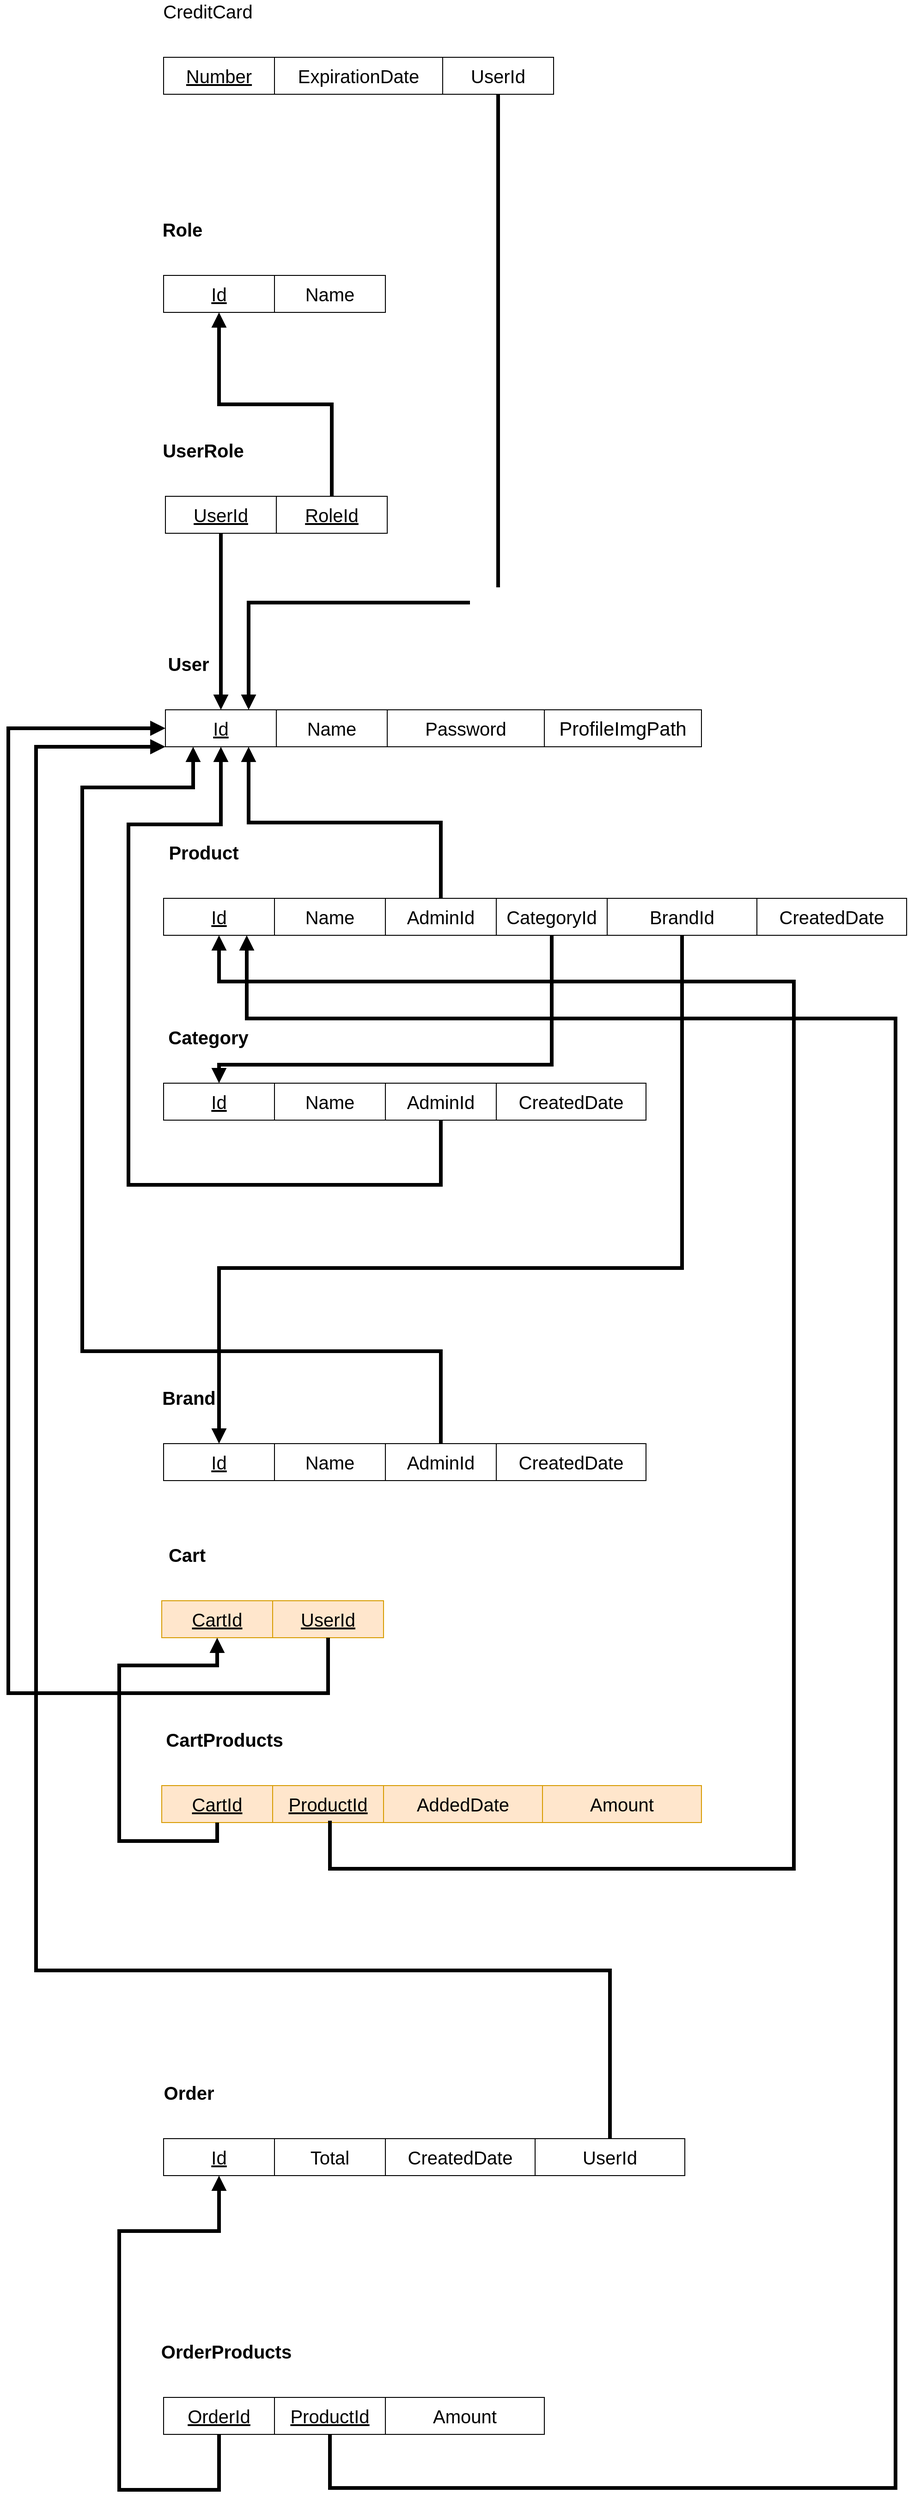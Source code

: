 <mxfile version="13.9.9" type="device"><diagram id="03dzAgiR97wLH0Nc9LHa" name="Page-1"><mxGraphModel dx="2055" dy="1787" grid="1" gridSize="10" guides="1" tooltips="1" connect="1" arrows="1" fold="1" page="1" pageScale="1" pageWidth="850" pageHeight="1100" math="0" shadow="0"><root><mxCell id="0"/><mxCell id="1" parent="0"/><mxCell id="ZmIQtmCdao5oGpNvmbnW-43" value="&lt;span style=&quot;font-size: 20px&quot;&gt;&lt;b&gt;Role&lt;/b&gt;&lt;/span&gt;" style="text;html=1;strokeColor=none;fillColor=none;align=center;verticalAlign=middle;whiteSpace=wrap;rounded=0;" parent="1" vertex="1"><mxGeometry x="22" y="-574" width="73" height="20" as="geometry"/></mxCell><mxCell id="ZmIQtmCdao5oGpNvmbnW-44" value="&lt;font style=&quot;font-size: 20px&quot;&gt;&lt;u&gt;Id&lt;/u&gt;&lt;/font&gt;" style="rounded=0;whiteSpace=wrap;html=1;" parent="1" vertex="1"><mxGeometry x="38" y="-514" width="120" height="40" as="geometry"/></mxCell><mxCell id="ZmIQtmCdao5oGpNvmbnW-45" value="&lt;span style=&quot;font-size: 20px&quot;&gt;Name&lt;/span&gt;" style="rounded=0;whiteSpace=wrap;html=1;" parent="1" vertex="1"><mxGeometry x="158" y="-514" width="120" height="40" as="geometry"/></mxCell><mxCell id="ZmIQtmCdao5oGpNvmbnW-46" value="&lt;font style=&quot;font-size: 20px&quot;&gt;&lt;u&gt;Id&lt;/u&gt;&lt;/font&gt;" style="rounded=0;whiteSpace=wrap;html=1;" parent="1" vertex="1"><mxGeometry x="40" y="-44" width="120" height="40" as="geometry"/></mxCell><mxCell id="ZmIQtmCdao5oGpNvmbnW-47" value="&lt;span style=&quot;font-size: 20px&quot;&gt;&lt;b&gt;User&lt;/b&gt;&lt;/span&gt;" style="text;html=1;strokeColor=none;fillColor=none;align=center;verticalAlign=middle;whiteSpace=wrap;rounded=0;" parent="1" vertex="1"><mxGeometry x="45" y="-104" width="40" height="20" as="geometry"/></mxCell><mxCell id="ZmIQtmCdao5oGpNvmbnW-49" value="&lt;span style=&quot;font-size: 20px&quot;&gt;Name&lt;/span&gt;" style="rounded=0;whiteSpace=wrap;html=1;" parent="1" vertex="1"><mxGeometry x="160" y="-44" width="120" height="40" as="geometry"/></mxCell><mxCell id="ZmIQtmCdao5oGpNvmbnW-50" value="&lt;span style=&quot;font-size: 20px&quot;&gt;Password&lt;/span&gt;" style="rounded=0;whiteSpace=wrap;html=1;" parent="1" vertex="1"><mxGeometry x="280" y="-44" width="170" height="40" as="geometry"/></mxCell><mxCell id="ZmIQtmCdao5oGpNvmbnW-87" value="&lt;b style=&quot;font-size: 20px&quot;&gt;User&lt;/b&gt;&lt;span style=&quot;font-size: 20px&quot;&gt;&lt;b&gt;Role&lt;/b&gt;&lt;/span&gt;" style="text;html=1;strokeColor=none;fillColor=none;align=center;verticalAlign=middle;whiteSpace=wrap;rounded=0;" parent="1" vertex="1"><mxGeometry x="22" y="-335" width="118" height="20" as="geometry"/></mxCell><mxCell id="ZmIQtmCdao5oGpNvmbnW-90" style="edgeStyle=orthogonalEdgeStyle;rounded=0;orthogonalLoop=1;jettySize=auto;html=1;exitX=0.5;exitY=1;exitDx=0;exitDy=0;entryX=0.5;entryY=0;entryDx=0;entryDy=0;endArrow=block;endFill=1;strokeWidth=4;fontSize=13;" parent="1" source="ZmIQtmCdao5oGpNvmbnW-88" target="ZmIQtmCdao5oGpNvmbnW-46" edge="1"><mxGeometry relative="1" as="geometry"/></mxCell><mxCell id="ZmIQtmCdao5oGpNvmbnW-88" value="&lt;font style=&quot;font-size: 20px&quot;&gt;&lt;u&gt;UserId&lt;/u&gt;&lt;/font&gt;" style="rounded=0;whiteSpace=wrap;html=1;" parent="1" vertex="1"><mxGeometry x="40" y="-275" width="120" height="40" as="geometry"/></mxCell><mxCell id="ZmIQtmCdao5oGpNvmbnW-91" style="edgeStyle=orthogonalEdgeStyle;rounded=0;orthogonalLoop=1;jettySize=auto;html=1;exitX=0.5;exitY=0;exitDx=0;exitDy=0;entryX=0.5;entryY=1;entryDx=0;entryDy=0;endArrow=block;endFill=1;strokeWidth=4;fontSize=13;" parent="1" source="ZmIQtmCdao5oGpNvmbnW-89" target="ZmIQtmCdao5oGpNvmbnW-44" edge="1"><mxGeometry relative="1" as="geometry"/></mxCell><mxCell id="ZmIQtmCdao5oGpNvmbnW-89" value="&lt;span style=&quot;font-size: 20px&quot;&gt;&lt;u&gt;RoleId&lt;/u&gt;&lt;/span&gt;" style="rounded=0;whiteSpace=wrap;html=1;" parent="1" vertex="1"><mxGeometry x="160" y="-275" width="120" height="40" as="geometry"/></mxCell><mxCell id="-3JIII8QCxQ7hyX3V4aV-1" value="&lt;span style=&quot;font-size: 21px ; text-align: left&quot;&gt;ProfileImgPath&lt;/span&gt;" style="rounded=0;whiteSpace=wrap;html=1;" parent="1" vertex="1"><mxGeometry x="450" y="-44" width="170" height="40" as="geometry"/></mxCell><mxCell id="-3JIII8QCxQ7hyX3V4aV-2" value="&lt;span style=&quot;font-size: 20px&quot;&gt;CreditCard&lt;/span&gt;" style="text;html=1;strokeColor=none;fillColor=none;align=center;verticalAlign=middle;whiteSpace=wrap;rounded=0;" parent="1" vertex="1"><mxGeometry x="22" y="-810" width="128" height="20" as="geometry"/></mxCell><mxCell id="-3JIII8QCxQ7hyX3V4aV-3" value="&lt;u style=&quot;font-size: 20px&quot;&gt;Number&lt;/u&gt;" style="rounded=0;whiteSpace=wrap;html=1;" parent="1" vertex="1"><mxGeometry x="38" y="-750" width="120" height="40" as="geometry"/></mxCell><mxCell id="-3JIII8QCxQ7hyX3V4aV-4" value="&lt;span style=&quot;font-size: 20px&quot;&gt;ExpirationDate&lt;/span&gt;" style="rounded=0;whiteSpace=wrap;html=1;" parent="1" vertex="1"><mxGeometry x="158" y="-750" width="182" height="40" as="geometry"/></mxCell><mxCell id="-3JIII8QCxQ7hyX3V4aV-5" value="&lt;font style=&quot;font-size: 20px&quot;&gt;UserId&lt;/font&gt;" style="rounded=0;whiteSpace=wrap;html=1;" parent="1" vertex="1"><mxGeometry x="340" y="-750" width="120" height="40" as="geometry"/></mxCell><mxCell id="-3JIII8QCxQ7hyX3V4aV-6" style="edgeStyle=orthogonalEdgeStyle;rounded=0;orthogonalLoop=1;jettySize=auto;html=1;endArrow=block;endFill=1;strokeWidth=4;fontSize=13;exitX=0.5;exitY=1;exitDx=0;exitDy=0;" parent="1" source="-3JIII8QCxQ7hyX3V4aV-5" edge="1"><mxGeometry relative="1" as="geometry"><mxPoint x="360" y="-440" as="sourcePoint"/><mxPoint x="130" y="-44" as="targetPoint"/><Array as="points"><mxPoint x="400" y="-160"/><mxPoint x="130" y="-160"/></Array></mxGeometry></mxCell><mxCell id="D-BfS_A_wDfEKVTLhYxi-1" value="&lt;span style=&quot;font-size: 20px&quot;&gt;&lt;b&gt;Product&lt;/b&gt;&lt;/span&gt;" style="text;html=1;strokeColor=none;fillColor=none;align=center;verticalAlign=middle;whiteSpace=wrap;rounded=0;" parent="1" vertex="1"><mxGeometry x="43" y="100" width="77" height="20" as="geometry"/></mxCell><mxCell id="D-BfS_A_wDfEKVTLhYxi-2" value="&lt;font style=&quot;font-size: 20px&quot;&gt;&lt;u&gt;Id&lt;/u&gt;&lt;/font&gt;" style="rounded=0;whiteSpace=wrap;html=1;" parent="1" vertex="1"><mxGeometry x="38" y="160" width="120" height="40" as="geometry"/></mxCell><mxCell id="D-BfS_A_wDfEKVTLhYxi-3" value="&lt;span style=&quot;font-size: 20px&quot;&gt;Name&lt;/span&gt;" style="rounded=0;whiteSpace=wrap;html=1;" parent="1" vertex="1"><mxGeometry x="158" y="160" width="120" height="40" as="geometry"/></mxCell><mxCell id="D-BfS_A_wDfEKVTLhYxi-4" value="&lt;span style=&quot;font-size: 20px&quot;&gt;&lt;b&gt;Category&lt;/b&gt;&lt;/span&gt;" style="text;html=1;strokeColor=none;fillColor=none;align=center;verticalAlign=middle;whiteSpace=wrap;rounded=0;" parent="1" vertex="1"><mxGeometry x="43" y="300" width="87" height="20" as="geometry"/></mxCell><mxCell id="D-BfS_A_wDfEKVTLhYxi-5" value="&lt;font style=&quot;font-size: 20px&quot;&gt;&lt;u&gt;Id&lt;/u&gt;&lt;/font&gt;" style="rounded=0;whiteSpace=wrap;html=1;" parent="1" vertex="1"><mxGeometry x="38" y="360" width="120" height="40" as="geometry"/></mxCell><mxCell id="D-BfS_A_wDfEKVTLhYxi-6" value="&lt;span style=&quot;font-size: 20px&quot;&gt;Name&lt;/span&gt;" style="rounded=0;whiteSpace=wrap;html=1;" parent="1" vertex="1"><mxGeometry x="158" y="360" width="120" height="40" as="geometry"/></mxCell><mxCell id="D-BfS_A_wDfEKVTLhYxi-7" value="&lt;span style=&quot;font-size: 20px&quot;&gt;AdminId&lt;/span&gt;" style="rounded=0;whiteSpace=wrap;html=1;" parent="1" vertex="1"><mxGeometry x="278" y="160" width="120" height="40" as="geometry"/></mxCell><mxCell id="D-BfS_A_wDfEKVTLhYxi-9" style="edgeStyle=orthogonalEdgeStyle;rounded=0;orthogonalLoop=1;jettySize=auto;html=1;exitX=0.5;exitY=0;exitDx=0;exitDy=0;entryX=0.75;entryY=1;entryDx=0;entryDy=0;endArrow=block;endFill=1;strokeWidth=4;fontSize=13;" parent="1" source="D-BfS_A_wDfEKVTLhYxi-7" target="ZmIQtmCdao5oGpNvmbnW-46" edge="1"><mxGeometry relative="1" as="geometry"><mxPoint x="420.0" y="-10" as="sourcePoint"/><mxPoint x="420.0" y="181.0" as="targetPoint"/></mxGeometry></mxCell><mxCell id="D-BfS_A_wDfEKVTLhYxi-10" value="&lt;span style=&quot;font-size: 20px&quot;&gt;Category&lt;/span&gt;&lt;span style=&quot;font-size: 20px&quot;&gt;Id&lt;/span&gt;" style="rounded=0;whiteSpace=wrap;html=1;" parent="1" vertex="1"><mxGeometry x="398" y="160" width="120" height="40" as="geometry"/></mxCell><mxCell id="D-BfS_A_wDfEKVTLhYxi-11" style="edgeStyle=orthogonalEdgeStyle;rounded=0;orthogonalLoop=1;jettySize=auto;html=1;exitX=0.5;exitY=1;exitDx=0;exitDy=0;entryX=0.5;entryY=0;entryDx=0;entryDy=0;endArrow=block;endFill=1;strokeWidth=4;fontSize=13;" parent="1" source="D-BfS_A_wDfEKVTLhYxi-10" target="D-BfS_A_wDfEKVTLhYxi-5" edge="1"><mxGeometry relative="1" as="geometry"><mxPoint x="440" y="270" as="sourcePoint"/><mxPoint x="440" y="461" as="targetPoint"/><Array as="points"><mxPoint x="458" y="340"/><mxPoint x="98" y="340"/></Array></mxGeometry></mxCell><mxCell id="D-BfS_A_wDfEKVTLhYxi-12" value="&lt;span style=&quot;font-size: 20px&quot;&gt;Brand&lt;/span&gt;&lt;span style=&quot;font-size: 20px&quot;&gt;Id&lt;/span&gt;" style="rounded=0;whiteSpace=wrap;html=1;" parent="1" vertex="1"><mxGeometry x="518" y="160" width="162" height="40" as="geometry"/></mxCell><mxCell id="D-BfS_A_wDfEKVTLhYxi-13" value="&lt;span style=&quot;font-size: 20px&quot;&gt;AdminId&lt;/span&gt;" style="rounded=0;whiteSpace=wrap;html=1;" parent="1" vertex="1"><mxGeometry x="278" y="360" width="120" height="40" as="geometry"/></mxCell><mxCell id="D-BfS_A_wDfEKVTLhYxi-15" value="&lt;span style=&quot;font-size: 20px&quot;&gt;CreatedDate&lt;/span&gt;" style="rounded=0;whiteSpace=wrap;html=1;" parent="1" vertex="1"><mxGeometry x="398" y="360" width="162" height="40" as="geometry"/></mxCell><mxCell id="D-BfS_A_wDfEKVTLhYxi-16" style="edgeStyle=orthogonalEdgeStyle;rounded=0;orthogonalLoop=1;jettySize=auto;html=1;exitX=0.5;exitY=1;exitDx=0;exitDy=0;entryX=0.5;entryY=1;entryDx=0;entryDy=0;endArrow=block;endFill=1;strokeWidth=4;fontSize=13;" parent="1" source="D-BfS_A_wDfEKVTLhYxi-13" target="ZmIQtmCdao5oGpNvmbnW-46" edge="1"><mxGeometry relative="1" as="geometry"><mxPoint x="303" y="550" as="sourcePoint"/><mxPoint x="95" y="386" as="targetPoint"/><Array as="points"><mxPoint x="338" y="470"/><mxPoint y="470"/><mxPoint y="80"/><mxPoint x="100" y="80"/></Array></mxGeometry></mxCell><mxCell id="6XAJl_Rc3lOefKc-RbD_-1" value="&lt;span style=&quot;font-size: 20px&quot;&gt;&lt;b&gt;Brand&lt;/b&gt;&lt;/span&gt;" style="text;html=1;strokeColor=none;fillColor=none;align=center;verticalAlign=middle;whiteSpace=wrap;rounded=0;" parent="1" vertex="1"><mxGeometry x="22" y="690" width="87" height="20" as="geometry"/></mxCell><mxCell id="6XAJl_Rc3lOefKc-RbD_-2" value="&lt;font style=&quot;font-size: 20px&quot;&gt;&lt;u&gt;Id&lt;/u&gt;&lt;/font&gt;" style="rounded=0;whiteSpace=wrap;html=1;" parent="1" vertex="1"><mxGeometry x="38" y="750" width="120" height="40" as="geometry"/></mxCell><mxCell id="6XAJl_Rc3lOefKc-RbD_-3" value="&lt;span style=&quot;font-size: 20px&quot;&gt;Name&lt;/span&gt;" style="rounded=0;whiteSpace=wrap;html=1;" parent="1" vertex="1"><mxGeometry x="158" y="750" width="120" height="40" as="geometry"/></mxCell><mxCell id="6XAJl_Rc3lOefKc-RbD_-4" value="&lt;span style=&quot;font-size: 20px&quot;&gt;AdminId&lt;/span&gt;" style="rounded=0;whiteSpace=wrap;html=1;" parent="1" vertex="1"><mxGeometry x="278" y="750" width="120" height="40" as="geometry"/></mxCell><mxCell id="6XAJl_Rc3lOefKc-RbD_-5" value="&lt;span style=&quot;font-size: 20px&quot;&gt;CreatedDate&lt;/span&gt;" style="rounded=0;whiteSpace=wrap;html=1;" parent="1" vertex="1"><mxGeometry x="398" y="750" width="162" height="40" as="geometry"/></mxCell><mxCell id="6XAJl_Rc3lOefKc-RbD_-6" value="&lt;span style=&quot;font-size: 20px&quot;&gt;CreatedDate&lt;/span&gt;" style="rounded=0;whiteSpace=wrap;html=1;" parent="1" vertex="1"><mxGeometry x="680" y="160" width="162" height="40" as="geometry"/></mxCell><mxCell id="6XAJl_Rc3lOefKc-RbD_-8" style="edgeStyle=orthogonalEdgeStyle;rounded=0;orthogonalLoop=1;jettySize=auto;html=1;exitX=0.5;exitY=1;exitDx=0;exitDy=0;entryX=0.5;entryY=0;entryDx=0;entryDy=0;endArrow=block;endFill=1;strokeWidth=4;fontSize=13;" parent="1" source="D-BfS_A_wDfEKVTLhYxi-12" target="6XAJl_Rc3lOefKc-RbD_-2" edge="1"><mxGeometry relative="1" as="geometry"><mxPoint x="618.57" y="300" as="sourcePoint"/><mxPoint x="618.57" y="491.0" as="targetPoint"/><Array as="points"><mxPoint x="599" y="560"/><mxPoint x="98" y="560"/></Array></mxGeometry></mxCell><mxCell id="6XAJl_Rc3lOefKc-RbD_-9" style="edgeStyle=orthogonalEdgeStyle;rounded=0;orthogonalLoop=1;jettySize=auto;html=1;exitX=0.5;exitY=0;exitDx=0;exitDy=0;entryX=0.25;entryY=1;entryDx=0;entryDy=0;endArrow=block;endFill=1;strokeWidth=4;fontSize=13;" parent="1" source="6XAJl_Rc3lOefKc-RbD_-4" target="ZmIQtmCdao5oGpNvmbnW-46" edge="1"><mxGeometry relative="1" as="geometry"><mxPoint x="388" y="674" as="sourcePoint"/><mxPoint x="180" y="510.0" as="targetPoint"/><Array as="points"><mxPoint x="338" y="650"/><mxPoint x="-50" y="650"/><mxPoint x="-50" y="40"/><mxPoint x="70" y="40"/></Array></mxGeometry></mxCell><mxCell id="qooO6V803Gi7s2Envj4P-2" value="&lt;span style=&quot;font-size: 20px&quot;&gt;&lt;b&gt;CartProducts&lt;/b&gt;&lt;/span&gt;" style="text;html=1;strokeColor=none;fillColor=none;align=center;verticalAlign=middle;whiteSpace=wrap;rounded=0;" parent="1" vertex="1"><mxGeometry x="20" y="1060" width="168" height="20" as="geometry"/></mxCell><mxCell id="qooO6V803Gi7s2Envj4P-3" value="&lt;font style=&quot;font-size: 20px&quot;&gt;&lt;u&gt;CartId&lt;/u&gt;&lt;/font&gt;" style="rounded=0;whiteSpace=wrap;html=1;fillColor=#ffe6cc;strokeColor=#d79b00;" parent="1" vertex="1"><mxGeometry x="36" y="1120" width="120" height="40" as="geometry"/></mxCell><mxCell id="qooO6V803Gi7s2Envj4P-4" value="&lt;u style=&quot;font-size: 20px&quot;&gt;ProductId&lt;/u&gt;" style="rounded=0;whiteSpace=wrap;html=1;fillColor=#ffe6cc;strokeColor=#d79b00;" parent="1" vertex="1"><mxGeometry x="156" y="1120" width="120" height="40" as="geometry"/></mxCell><mxCell id="qooO6V803Gi7s2Envj4P-5" value="&lt;span style=&quot;font-size: 20px&quot;&gt;AddedDate&lt;/span&gt;" style="rounded=0;whiteSpace=wrap;html=1;fillColor=#ffe6cc;strokeColor=#d79b00;" parent="1" vertex="1"><mxGeometry x="276" y="1120" width="172" height="40" as="geometry"/></mxCell><mxCell id="qooO6V803Gi7s2Envj4P-8" style="edgeStyle=orthogonalEdgeStyle;rounded=0;orthogonalLoop=1;jettySize=auto;html=1;exitX=0.5;exitY=1;exitDx=0;exitDy=0;entryX=0.5;entryY=1;entryDx=0;entryDy=0;endArrow=block;endFill=1;strokeWidth=4;fontSize=13;" parent="1" source="qooO6V803Gi7s2Envj4P-4" target="D-BfS_A_wDfEKVTLhYxi-2" edge="1"><mxGeometry relative="1" as="geometry"><mxPoint x="230.0" y="1050" as="sourcePoint"/><mxPoint x="230.0" y="1241" as="targetPoint"/><Array as="points"><mxPoint x="218" y="1210"/><mxPoint x="720" y="1210"/><mxPoint x="720" y="250"/><mxPoint x="98" y="250"/></Array></mxGeometry></mxCell><mxCell id="qooO6V803Gi7s2Envj4P-9" value="&lt;span style=&quot;font-size: 20px&quot;&gt;&lt;b&gt;Order&lt;/b&gt;&lt;/span&gt;" style="text;html=1;strokeColor=none;fillColor=none;align=center;verticalAlign=middle;whiteSpace=wrap;rounded=0;" parent="1" vertex="1"><mxGeometry x="22" y="1442" width="87" height="20" as="geometry"/></mxCell><mxCell id="qooO6V803Gi7s2Envj4P-10" value="&lt;font style=&quot;font-size: 20px&quot;&gt;&lt;u&gt;Id&lt;/u&gt;&lt;/font&gt;" style="rounded=0;whiteSpace=wrap;html=1;" parent="1" vertex="1"><mxGeometry x="38" y="1502" width="120" height="40" as="geometry"/></mxCell><mxCell id="qooO6V803Gi7s2Envj4P-11" value="&lt;span style=&quot;font-size: 20px&quot;&gt;Total&lt;/span&gt;" style="rounded=0;whiteSpace=wrap;html=1;" parent="1" vertex="1"><mxGeometry x="158" y="1502" width="120" height="40" as="geometry"/></mxCell><mxCell id="qooO6V803Gi7s2Envj4P-13" value="&lt;span style=&quot;font-size: 20px&quot;&gt;CreatedDate&lt;/span&gt;" style="rounded=0;whiteSpace=wrap;html=1;" parent="1" vertex="1"><mxGeometry x="278" y="1502" width="162" height="40" as="geometry"/></mxCell><mxCell id="qooO6V803Gi7s2Envj4P-14" value="&lt;span style=&quot;font-size: 20px&quot;&gt;UserId&lt;/span&gt;" style="rounded=0;whiteSpace=wrap;html=1;" parent="1" vertex="1"><mxGeometry x="440" y="1502" width="162" height="40" as="geometry"/></mxCell><mxCell id="qooO6V803Gi7s2Envj4P-15" style="edgeStyle=orthogonalEdgeStyle;rounded=0;orthogonalLoop=1;jettySize=auto;html=1;exitX=0.5;exitY=0;exitDx=0;exitDy=0;endArrow=block;endFill=1;strokeWidth=4;fontSize=13;entryX=0;entryY=1;entryDx=0;entryDy=0;" parent="1" source="qooO6V803Gi7s2Envj4P-14" target="ZmIQtmCdao5oGpNvmbnW-46" edge="1"><mxGeometry relative="1" as="geometry"><mxPoint x="650" y="1220" as="sourcePoint"/><mxPoint x="180" y="1240" as="targetPoint"/><Array as="points"><mxPoint x="521" y="1320"/><mxPoint x="-100" y="1320"/><mxPoint x="-100" y="-4"/></Array></mxGeometry></mxCell><mxCell id="qooO6V803Gi7s2Envj4P-16" value="&lt;span style=&quot;font-size: 20px&quot;&gt;&lt;b&gt;OrderProducts&lt;/b&gt;&lt;/span&gt;" style="text;html=1;align=center;verticalAlign=middle;whiteSpace=wrap;rounded=0;" parent="1" vertex="1"><mxGeometry x="22" y="1722" width="168" height="20" as="geometry"/></mxCell><mxCell id="qooO6V803Gi7s2Envj4P-17" value="&lt;font style=&quot;font-size: 20px&quot;&gt;&lt;u&gt;OrderId&lt;/u&gt;&lt;/font&gt;" style="rounded=0;whiteSpace=wrap;html=1;" parent="1" vertex="1"><mxGeometry x="38" y="1782" width="120" height="40" as="geometry"/></mxCell><mxCell id="qooO6V803Gi7s2Envj4P-18" value="&lt;u style=&quot;font-size: 20px&quot;&gt;ProductId&lt;/u&gt;" style="rounded=0;whiteSpace=wrap;html=1;" parent="1" vertex="1"><mxGeometry x="158" y="1782" width="120" height="40" as="geometry"/></mxCell><mxCell id="qooO6V803Gi7s2Envj4P-19" value="&lt;span style=&quot;font-size: 20px&quot;&gt;Amount&lt;/span&gt;" style="rounded=0;whiteSpace=wrap;html=1;" parent="1" vertex="1"><mxGeometry x="278" y="1782" width="172" height="40" as="geometry"/></mxCell><mxCell id="qooO6V803Gi7s2Envj4P-20" style="edgeStyle=orthogonalEdgeStyle;rounded=0;orthogonalLoop=1;jettySize=auto;html=1;exitX=0.5;exitY=1;exitDx=0;exitDy=0;endArrow=block;endFill=1;strokeWidth=4;fontSize=13;entryX=0.5;entryY=1;entryDx=0;entryDy=0;" parent="1" source="qooO6V803Gi7s2Envj4P-17" target="qooO6V803Gi7s2Envj4P-10" edge="1"><mxGeometry relative="1" as="geometry"><mxPoint x="95" y="1842" as="sourcePoint"/><mxPoint x="95" y="1972" as="targetPoint"/><Array as="points"><mxPoint x="98" y="1882"/><mxPoint x="-10" y="1882"/><mxPoint x="-10" y="1602"/><mxPoint x="98" y="1602"/></Array></mxGeometry></mxCell><mxCell id="qooO6V803Gi7s2Envj4P-22" style="edgeStyle=orthogonalEdgeStyle;rounded=0;orthogonalLoop=1;jettySize=auto;html=1;exitX=0.5;exitY=1;exitDx=0;exitDy=0;endArrow=block;endFill=1;strokeWidth=4;fontSize=13;entryX=0.75;entryY=1;entryDx=0;entryDy=0;" parent="1" source="qooO6V803Gi7s2Envj4P-18" target="D-BfS_A_wDfEKVTLhYxi-2" edge="1"><mxGeometry relative="1" as="geometry"><mxPoint x="280" y="1790" as="sourcePoint"/><mxPoint x="277" y="1940" as="targetPoint"/><Array as="points"><mxPoint x="218" y="1880"/><mxPoint x="830" y="1880"/><mxPoint x="830" y="290"/><mxPoint x="128" y="290"/></Array></mxGeometry></mxCell><mxCell id="qooO6V803Gi7s2Envj4P-23" value="&lt;span style=&quot;font-size: 20px&quot;&gt;Amount&lt;/span&gt;" style="rounded=0;whiteSpace=wrap;html=1;fillColor=#ffe6cc;strokeColor=#d79b00;" parent="1" vertex="1"><mxGeometry x="448" y="1120" width="172" height="40" as="geometry"/></mxCell><mxCell id="G9LB_PWD3jDwl8dZIGAe-1" value="&lt;font style=&quot;font-size: 20px&quot;&gt;&lt;u&gt;CartId&lt;/u&gt;&lt;/font&gt;" style="rounded=0;whiteSpace=wrap;html=1;fillColor=#ffe6cc;strokeColor=#d79b00;" vertex="1" parent="1"><mxGeometry x="36" y="920" width="120" height="40" as="geometry"/></mxCell><mxCell id="G9LB_PWD3jDwl8dZIGAe-2" value="&lt;span style=&quot;font-size: 20px&quot;&gt;&lt;b&gt;Cart&lt;/b&gt;&lt;/span&gt;" style="text;html=1;strokeColor=none;fillColor=none;align=center;verticalAlign=middle;whiteSpace=wrap;rounded=0;" vertex="1" parent="1"><mxGeometry x="20" y="860" width="87" height="20" as="geometry"/></mxCell><mxCell id="G9LB_PWD3jDwl8dZIGAe-3" value="&lt;font style=&quot;font-size: 20px&quot;&gt;&lt;u&gt;UserId&lt;/u&gt;&lt;/font&gt;" style="rounded=0;whiteSpace=wrap;html=1;fillColor=#ffe6cc;strokeColor=#d79b00;" vertex="1" parent="1"><mxGeometry x="156" y="920" width="120" height="40" as="geometry"/></mxCell><mxCell id="G9LB_PWD3jDwl8dZIGAe-4" style="edgeStyle=orthogonalEdgeStyle;rounded=0;orthogonalLoop=1;jettySize=auto;html=1;exitX=0.5;exitY=1;exitDx=0;exitDy=0;endArrow=block;endFill=1;strokeWidth=4;fontSize=13;" edge="1" parent="1" source="G9LB_PWD3jDwl8dZIGAe-3" target="ZmIQtmCdao5oGpNvmbnW-46"><mxGeometry relative="1" as="geometry"><mxPoint x="310" y="990" as="sourcePoint"/><mxPoint x="310" y="1181" as="targetPoint"/><Array as="points"><mxPoint x="216" y="1020"/><mxPoint x="-130" y="1020"/><mxPoint x="-130" y="-24"/></Array></mxGeometry></mxCell><mxCell id="G9LB_PWD3jDwl8dZIGAe-5" style="edgeStyle=orthogonalEdgeStyle;rounded=0;orthogonalLoop=1;jettySize=auto;html=1;exitX=0.5;exitY=1;exitDx=0;exitDy=0;entryX=0.5;entryY=1;entryDx=0;entryDy=0;endArrow=block;endFill=1;strokeWidth=4;fontSize=13;" edge="1" parent="1" source="qooO6V803Gi7s2Envj4P-3" target="G9LB_PWD3jDwl8dZIGAe-1"><mxGeometry relative="1" as="geometry"><mxPoint x="107" y="1220" as="sourcePoint"/><mxPoint x="107" y="1411" as="targetPoint"/><Array as="points"><mxPoint x="96" y="1180"/><mxPoint x="-10" y="1180"/><mxPoint x="-10" y="990"/><mxPoint x="96" y="990"/></Array></mxGeometry></mxCell></root></mxGraphModel></diagram></mxfile>